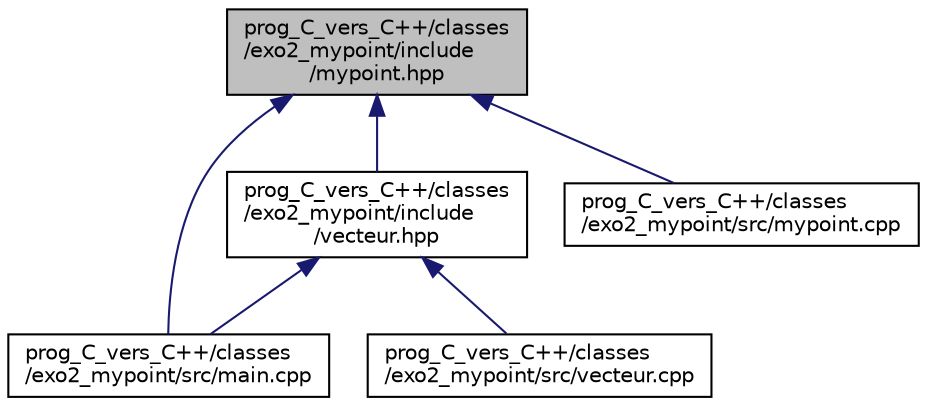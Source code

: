 digraph "prog_C_vers_C++/classes/exo2_mypoint/include/mypoint.hpp"
{
  edge [fontname="Helvetica",fontsize="10",labelfontname="Helvetica",labelfontsize="10"];
  node [fontname="Helvetica",fontsize="10",shape=record];
  Node3 [label="prog_C_vers_C++/classes\l/exo2_mypoint/include\l/mypoint.hpp",height=0.2,width=0.4,color="black", fillcolor="grey75", style="filled", fontcolor="black"];
  Node3 -> Node4 [dir="back",color="midnightblue",fontsize="10",style="solid",fontname="Helvetica"];
  Node4 [label="prog_C_vers_C++/classes\l/exo2_mypoint/include\l/vecteur.hpp",height=0.2,width=0.4,color="black", fillcolor="white", style="filled",URL="$vecteur_8hpp.html"];
  Node4 -> Node5 [dir="back",color="midnightblue",fontsize="10",style="solid",fontname="Helvetica"];
  Node5 [label="prog_C_vers_C++/classes\l/exo2_mypoint/src/main.cpp",height=0.2,width=0.4,color="black", fillcolor="white", style="filled",URL="$classes_2exo2__mypoint_2src_2main_8cpp.html"];
  Node4 -> Node6 [dir="back",color="midnightblue",fontsize="10",style="solid",fontname="Helvetica"];
  Node6 [label="prog_C_vers_C++/classes\l/exo2_mypoint/src/vecteur.cpp",height=0.2,width=0.4,color="black", fillcolor="white", style="filled",URL="$vecteur_8cpp.html"];
  Node3 -> Node5 [dir="back",color="midnightblue",fontsize="10",style="solid",fontname="Helvetica"];
  Node3 -> Node7 [dir="back",color="midnightblue",fontsize="10",style="solid",fontname="Helvetica"];
  Node7 [label="prog_C_vers_C++/classes\l/exo2_mypoint/src/mypoint.cpp",height=0.2,width=0.4,color="black", fillcolor="white", style="filled",URL="$mypoint_8cpp.html"];
}
